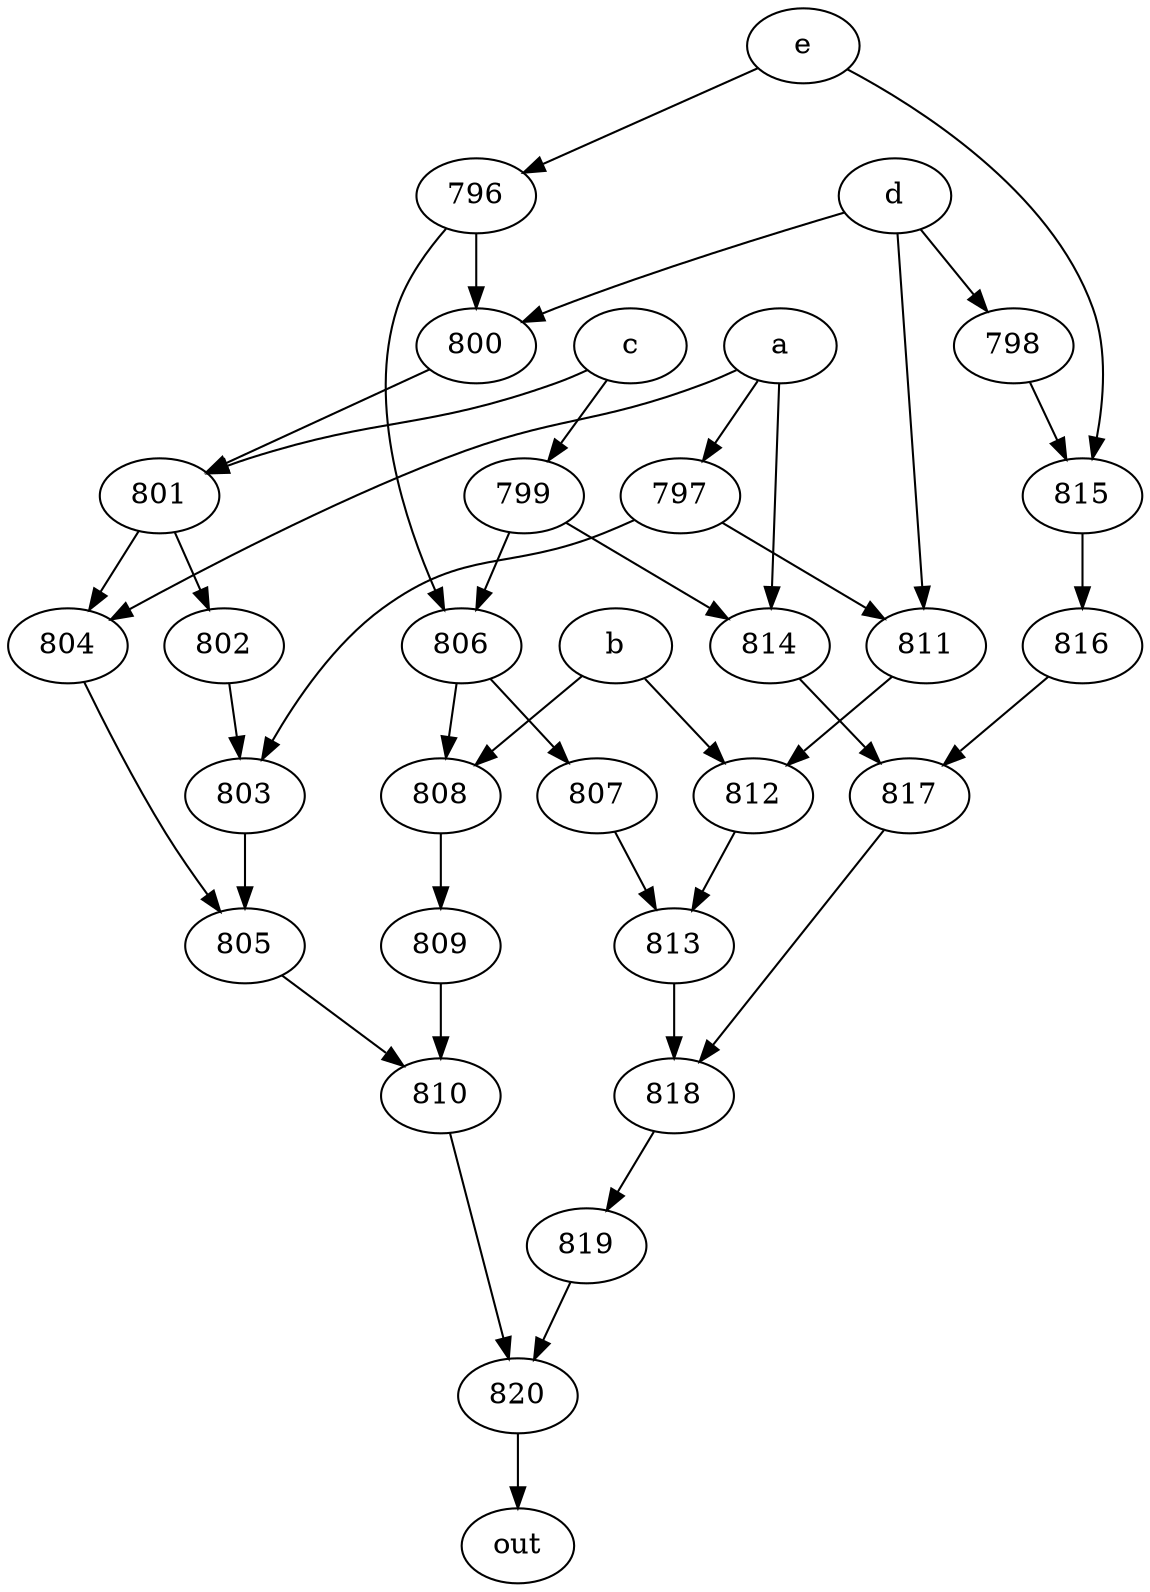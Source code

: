 strict digraph "" {
	820 -> out;
	a -> 797;
	a -> 804;
	a -> 814;
	797 -> 803;
	797 -> 811;
	804 -> 805;
	814 -> 817;
	803 -> 805;
	811 -> 812;
	805 -> 810;
	817 -> 818;
	b -> 808;
	b -> 812;
	808 -> 809;
	812 -> 813;
	809 -> 810;
	813 -> 818;
	c -> 799;
	c -> 801;
	799 -> 814;
	799 -> 806;
	801 -> 804;
	801 -> 802;
	806 -> 808;
	806 -> 807;
	802 -> 803;
	d -> 811;
	d -> 798;
	d -> 800;
	798 -> 815;
	800 -> 801;
	815 -> 816;
	e -> 815;
	e -> 796;
	796 -> 806;
	796 -> 800;
	816 -> 817;
	807 -> 813;
	810 -> 820;
	818 -> 819;
	819 -> 820;
}
